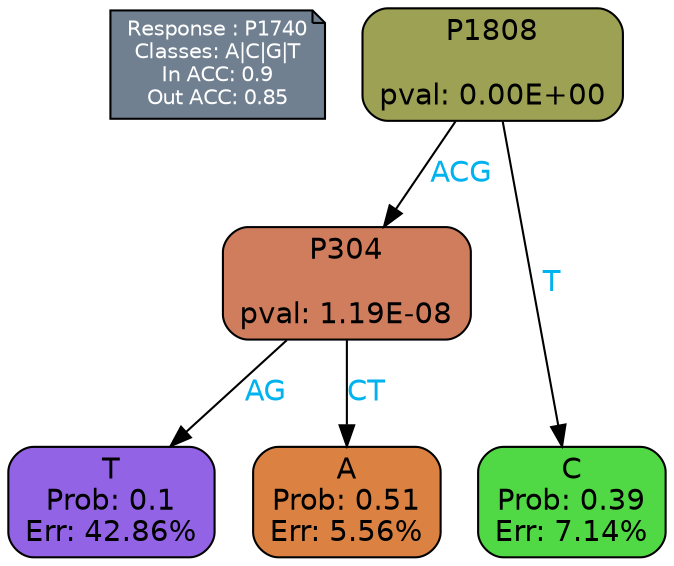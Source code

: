digraph Tree {
node [shape=box, style="filled, rounded", color="black", fontname=helvetica] ;
graph [ranksep=equally, splines=polylines, bgcolor=transparent, dpi=600] ;
edge [fontname=helvetica] ;
LEGEND [label="Response : P1740
Classes: A|C|G|T
In ACC: 0.9
Out ACC: 0.85
",shape=note,align=left,style=filled,fillcolor="slategray",fontcolor="white",fontsize=10];1 [label="P1808

pval: 0.00E+00", fillcolor="#9da153"] ;
2 [label="P304

pval: 1.19E-08", fillcolor="#cf7d5d"] ;
3 [label="T
Prob: 0.1
Err: 42.86%", fillcolor="#9363e5"] ;
4 [label="A
Prob: 0.51
Err: 5.56%", fillcolor="#db8242"] ;
5 [label="C
Prob: 0.39
Err: 7.14%", fillcolor="#51d845"] ;
1 -> 2 [label="ACG",fontcolor=deepskyblue2] ;
1 -> 5 [label="T",fontcolor=deepskyblue2] ;
2 -> 3 [label="AG",fontcolor=deepskyblue2] ;
2 -> 4 [label="CT",fontcolor=deepskyblue2] ;
{rank = same; 3;4;5;}{rank = same; LEGEND;1;}}